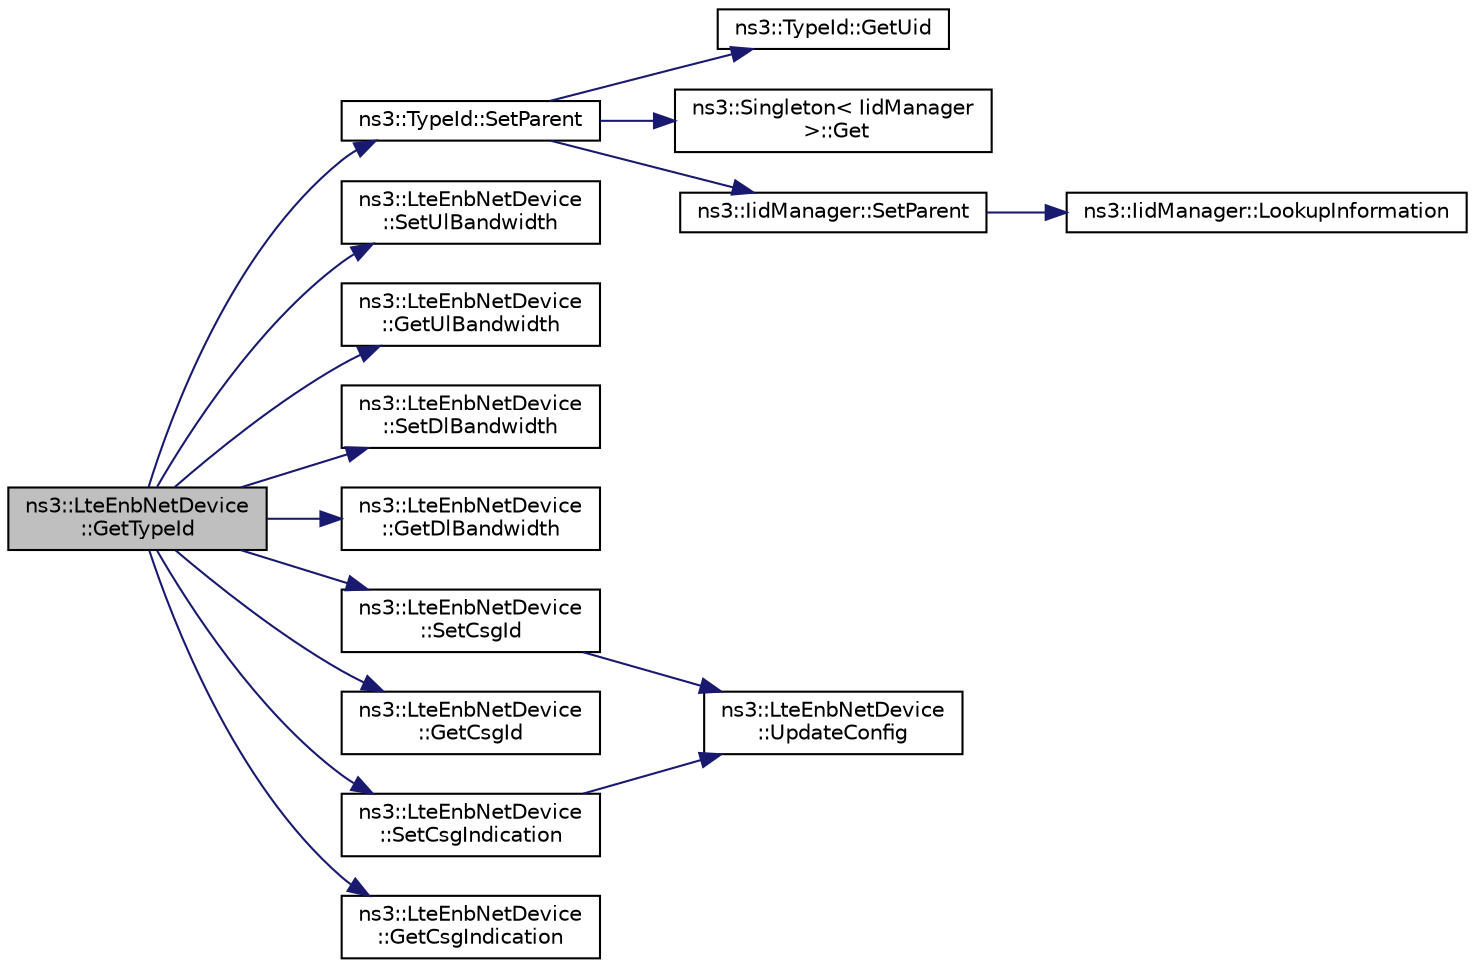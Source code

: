 digraph "ns3::LteEnbNetDevice::GetTypeId"
{
  edge [fontname="Helvetica",fontsize="10",labelfontname="Helvetica",labelfontsize="10"];
  node [fontname="Helvetica",fontsize="10",shape=record];
  rankdir="LR";
  Node1 [label="ns3::LteEnbNetDevice\l::GetTypeId",height=0.2,width=0.4,color="black", fillcolor="grey75", style="filled", fontcolor="black"];
  Node1 -> Node2 [color="midnightblue",fontsize="10",style="solid"];
  Node2 [label="ns3::TypeId::SetParent",height=0.2,width=0.4,color="black", fillcolor="white", style="filled",URL="$d6/d11/classns3_1_1TypeId.html#abaaca67ab7d2471067e7c275df0f7309"];
  Node2 -> Node3 [color="midnightblue",fontsize="10",style="solid"];
  Node3 [label="ns3::TypeId::GetUid",height=0.2,width=0.4,color="black", fillcolor="white", style="filled",URL="$d6/d11/classns3_1_1TypeId.html#acd3e41de6340d06299f4fd63e2ed8da0"];
  Node2 -> Node4 [color="midnightblue",fontsize="10",style="solid"];
  Node4 [label="ns3::Singleton\< IidManager\l \>::Get",height=0.2,width=0.4,color="black", fillcolor="white", style="filled",URL="$d8/d77/classns3_1_1Singleton.html#a80a2cd3c25a27ea72add7a9f7a141ffa"];
  Node2 -> Node5 [color="midnightblue",fontsize="10",style="solid"];
  Node5 [label="ns3::IidManager::SetParent",height=0.2,width=0.4,color="black", fillcolor="white", style="filled",URL="$d4/d1c/classns3_1_1IidManager.html#a4042931260554c907699367b6811426f"];
  Node5 -> Node6 [color="midnightblue",fontsize="10",style="solid"];
  Node6 [label="ns3::IidManager::LookupInformation",height=0.2,width=0.4,color="black", fillcolor="white", style="filled",URL="$d4/d1c/classns3_1_1IidManager.html#a6b1f4ba2815dba27a377e8a8db2384cf"];
  Node1 -> Node7 [color="midnightblue",fontsize="10",style="solid"];
  Node7 [label="ns3::LteEnbNetDevice\l::SetUlBandwidth",height=0.2,width=0.4,color="black", fillcolor="white", style="filled",URL="$db/de9/classns3_1_1LteEnbNetDevice.html#a37c83f038ac37b1208dfa89e7a91e33d"];
  Node1 -> Node8 [color="midnightblue",fontsize="10",style="solid"];
  Node8 [label="ns3::LteEnbNetDevice\l::GetUlBandwidth",height=0.2,width=0.4,color="black", fillcolor="white", style="filled",URL="$db/de9/classns3_1_1LteEnbNetDevice.html#acf6d570213662cdf2bfa96b3f2952798"];
  Node1 -> Node9 [color="midnightblue",fontsize="10",style="solid"];
  Node9 [label="ns3::LteEnbNetDevice\l::SetDlBandwidth",height=0.2,width=0.4,color="black", fillcolor="white", style="filled",URL="$db/de9/classns3_1_1LteEnbNetDevice.html#a28cde9c5c6895b96766ca39328258683"];
  Node1 -> Node10 [color="midnightblue",fontsize="10",style="solid"];
  Node10 [label="ns3::LteEnbNetDevice\l::GetDlBandwidth",height=0.2,width=0.4,color="black", fillcolor="white", style="filled",URL="$db/de9/classns3_1_1LteEnbNetDevice.html#a3e52283f4b056c4a7f6f1840d4a3bb61"];
  Node1 -> Node11 [color="midnightblue",fontsize="10",style="solid"];
  Node11 [label="ns3::LteEnbNetDevice\l::SetCsgId",height=0.2,width=0.4,color="black", fillcolor="white", style="filled",URL="$db/de9/classns3_1_1LteEnbNetDevice.html#a3295d645fda58a79bddd1a48270119f0",tooltip="Associate the eNodeB device with a particular CSG. "];
  Node11 -> Node12 [color="midnightblue",fontsize="10",style="solid"];
  Node12 [label="ns3::LteEnbNetDevice\l::UpdateConfig",height=0.2,width=0.4,color="black", fillcolor="white", style="filled",URL="$db/de9/classns3_1_1LteEnbNetDevice.html#a19c231b7934d89c39d51fd91304b1582",tooltip="Propagate attributes and configuration to sub-modules. "];
  Node1 -> Node13 [color="midnightblue",fontsize="10",style="solid"];
  Node13 [label="ns3::LteEnbNetDevice\l::GetCsgId",height=0.2,width=0.4,color="black", fillcolor="white", style="filled",URL="$db/de9/classns3_1_1LteEnbNetDevice.html#ab8d476d8421065acb947d4d037503d00",tooltip="Returns the CSG ID of the eNodeB. "];
  Node1 -> Node14 [color="midnightblue",fontsize="10",style="solid"];
  Node14 [label="ns3::LteEnbNetDevice\l::SetCsgIndication",height=0.2,width=0.4,color="black", fillcolor="white", style="filled",URL="$db/de9/classns3_1_1LteEnbNetDevice.html#a8151f16ad371bd4c2276d99ef80c6f5d",tooltip="Enable or disable the CSG indication flag. "];
  Node14 -> Node12 [color="midnightblue",fontsize="10",style="solid"];
  Node1 -> Node15 [color="midnightblue",fontsize="10",style="solid"];
  Node15 [label="ns3::LteEnbNetDevice\l::GetCsgIndication",height=0.2,width=0.4,color="black", fillcolor="white", style="filled",URL="$db/de9/classns3_1_1LteEnbNetDevice.html#aa42650897c28880352cd8f65f305b0b0",tooltip="Returns the CSG indication flag of the eNodeB. "];
}
